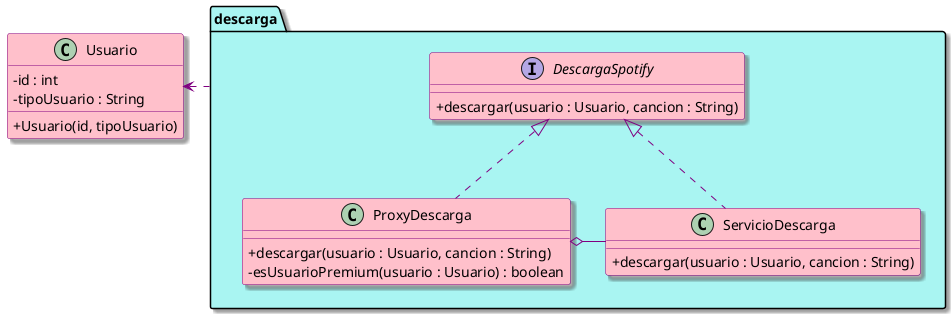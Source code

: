 @startuml
skinparam classAttributeIconSize 0
skinparam Shadowing true

skinparam class {
    ArrowColor Purple
    BackgroundColor Pink
    BorderColor Purple
}

skinparam note {
    BackgroundColor LightYellow
    BorderColor Purple
}

namespace descarga #A9F5F2 {

    interface DescargaSpotify {
        + descargar(usuario : Usuario, cancion : String)
    }

    class ProxyDescarga implements DescargaSpotify {
        + descargar(usuario : Usuario, cancion : String)
        - esUsuarioPremium(usuario : Usuario) : boolean
    }

    class ServicioDescarga implements DescargaSpotify {
        + descargar(usuario : Usuario, cancion : String)
    }

    ProxyDescarga o- ServicioDescarga
}

class Usuario {
    - id : int
    - tipoUsuario : String
    + Usuario(id, tipoUsuario)
}

descarga .left> Usuario
@enduml